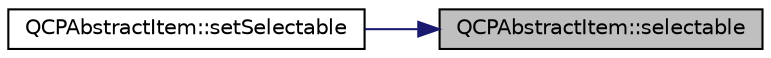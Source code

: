 digraph "QCPAbstractItem::selectable"
{
 // LATEX_PDF_SIZE
  edge [fontname="Helvetica",fontsize="10",labelfontname="Helvetica",labelfontsize="10"];
  node [fontname="Helvetica",fontsize="10",shape=record];
  rankdir="RL";
  Node1 [label="QCPAbstractItem::selectable",height=0.2,width=0.4,color="black", fillcolor="grey75", style="filled", fontcolor="black",tooltip=" "];
  Node1 -> Node2 [dir="back",color="midnightblue",fontsize="10",style="solid",fontname="Helvetica"];
  Node2 [label="QCPAbstractItem::setSelectable",height=0.2,width=0.4,color="black", fillcolor="white", style="filled",URL="$classQCPAbstractItem.html#a8a8e32a55bc478b849756a78c2d87fd2",tooltip=" "];
}
